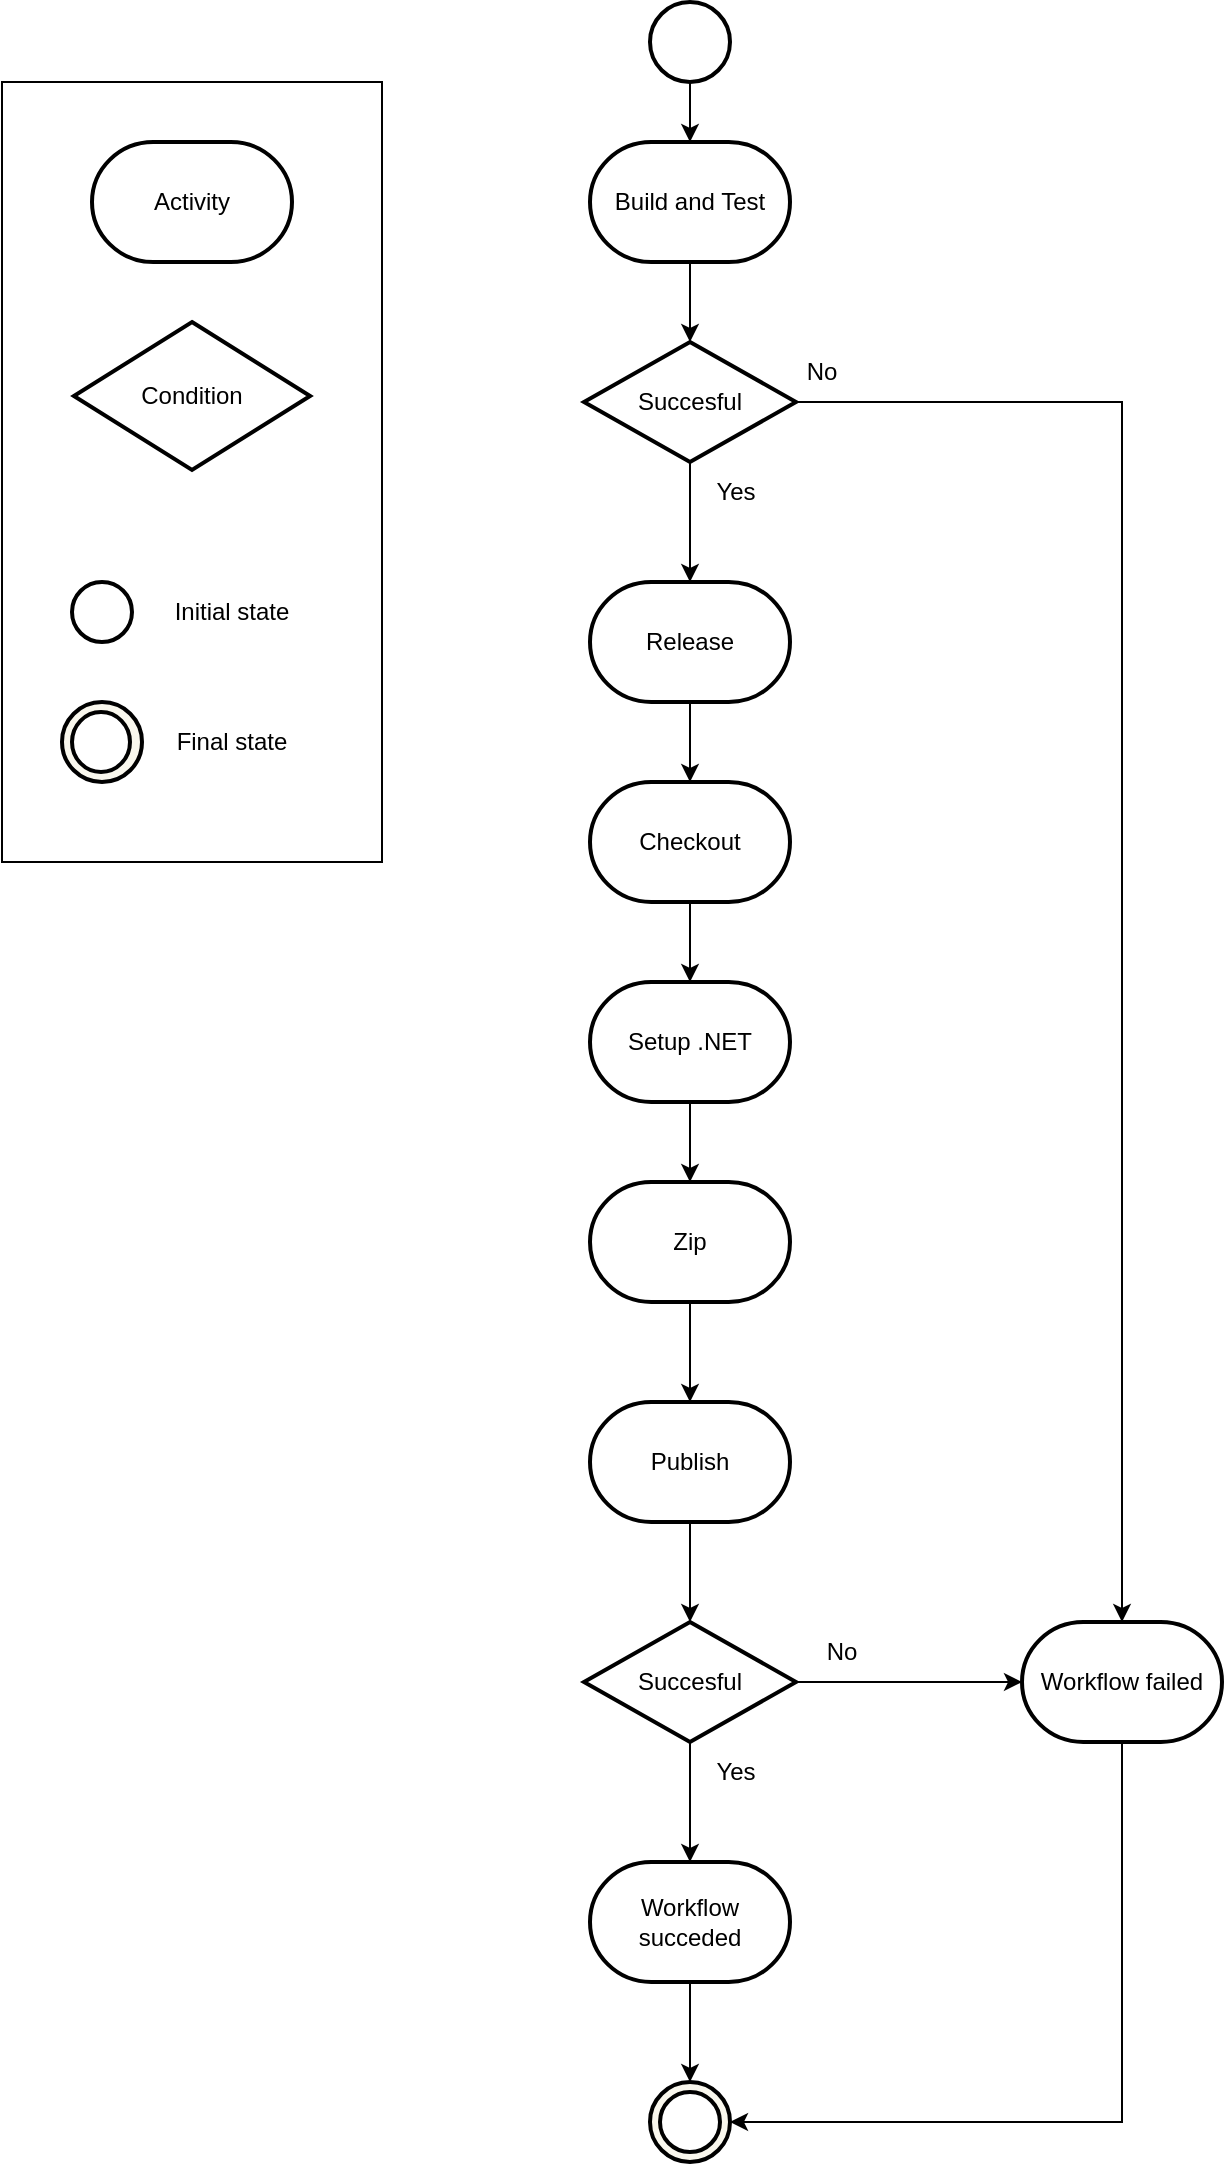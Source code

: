 <mxfile version="22.1.11" type="device">
  <diagram name="Side-1" id="gac7_SbUBjIwrD1Q7xQC">
    <mxGraphModel dx="1194" dy="742" grid="1" gridSize="10" guides="1" tooltips="1" connect="1" arrows="1" fold="1" page="1" pageScale="1" pageWidth="827" pageHeight="1169" math="0" shadow="0">
      <root>
        <mxCell id="0" />
        <mxCell id="1" parent="0" />
        <mxCell id="nFS4yDLmRUOcTEu6goMf-2" value="Build and Test" style="strokeWidth=2;html=1;shape=mxgraph.flowchart.terminator;whiteSpace=wrap;" parent="1" vertex="1">
          <mxGeometry x="364" y="100" width="100" height="60" as="geometry" />
        </mxCell>
        <mxCell id="nFS4yDLmRUOcTEu6goMf-3" style="edgeStyle=orthogonalEdgeStyle;rounded=0;orthogonalLoop=1;jettySize=auto;html=1;entryX=0.5;entryY=0;entryDx=0;entryDy=0;entryPerimeter=0;" parent="1" target="nFS4yDLmRUOcTEu6goMf-2" edge="1">
          <mxGeometry relative="1" as="geometry">
            <mxPoint x="414" y="70" as="sourcePoint" />
          </mxGeometry>
        </mxCell>
        <mxCell id="nFS4yDLmRUOcTEu6goMf-27" value="" style="edgeStyle=orthogonalEdgeStyle;rounded=0;orthogonalLoop=1;jettySize=auto;html=1;" parent="1" source="nFS4yDLmRUOcTEu6goMf-5" target="nFS4yDLmRUOcTEu6goMf-7" edge="1">
          <mxGeometry relative="1" as="geometry" />
        </mxCell>
        <mxCell id="nFS4yDLmRUOcTEu6goMf-37" style="edgeStyle=orthogonalEdgeStyle;rounded=0;orthogonalLoop=1;jettySize=auto;html=1;" parent="1" source="nFS4yDLmRUOcTEu6goMf-5" target="nFS4yDLmRUOcTEu6goMf-25" edge="1">
          <mxGeometry relative="1" as="geometry" />
        </mxCell>
        <mxCell id="nFS4yDLmRUOcTEu6goMf-5" value="Succesful" style="strokeWidth=2;html=1;shape=mxgraph.flowchart.decision;whiteSpace=wrap;" parent="1" vertex="1">
          <mxGeometry x="361" y="200" width="106" height="60" as="geometry" />
        </mxCell>
        <mxCell id="nFS4yDLmRUOcTEu6goMf-6" style="edgeStyle=orthogonalEdgeStyle;rounded=0;orthogonalLoop=1;jettySize=auto;html=1;entryX=0.5;entryY=0;entryDx=0;entryDy=0;entryPerimeter=0;" parent="1" source="nFS4yDLmRUOcTEu6goMf-2" target="nFS4yDLmRUOcTEu6goMf-5" edge="1">
          <mxGeometry relative="1" as="geometry" />
        </mxCell>
        <mxCell id="nFS4yDLmRUOcTEu6goMf-28" value="" style="edgeStyle=orthogonalEdgeStyle;rounded=0;orthogonalLoop=1;jettySize=auto;html=1;" parent="1" source="nFS4yDLmRUOcTEu6goMf-7" target="nFS4yDLmRUOcTEu6goMf-8" edge="1">
          <mxGeometry relative="1" as="geometry" />
        </mxCell>
        <mxCell id="nFS4yDLmRUOcTEu6goMf-7" value="Release" style="strokeWidth=2;html=1;shape=mxgraph.flowchart.terminator;whiteSpace=wrap;" parent="1" vertex="1">
          <mxGeometry x="364" y="320" width="100" height="60" as="geometry" />
        </mxCell>
        <mxCell id="nFS4yDLmRUOcTEu6goMf-29" value="" style="edgeStyle=orthogonalEdgeStyle;rounded=0;orthogonalLoop=1;jettySize=auto;html=1;" parent="1" source="nFS4yDLmRUOcTEu6goMf-8" target="nFS4yDLmRUOcTEu6goMf-9" edge="1">
          <mxGeometry relative="1" as="geometry" />
        </mxCell>
        <mxCell id="nFS4yDLmRUOcTEu6goMf-8" value="Checkout" style="strokeWidth=2;html=1;shape=mxgraph.flowchart.terminator;whiteSpace=wrap;" parent="1" vertex="1">
          <mxGeometry x="364" y="420" width="100" height="60" as="geometry" />
        </mxCell>
        <mxCell id="nFS4yDLmRUOcTEu6goMf-30" value="" style="edgeStyle=orthogonalEdgeStyle;rounded=0;orthogonalLoop=1;jettySize=auto;html=1;" parent="1" source="nFS4yDLmRUOcTEu6goMf-9" target="nFS4yDLmRUOcTEu6goMf-10" edge="1">
          <mxGeometry relative="1" as="geometry" />
        </mxCell>
        <mxCell id="nFS4yDLmRUOcTEu6goMf-9" value="Setup .NET" style="strokeWidth=2;html=1;shape=mxgraph.flowchart.terminator;whiteSpace=wrap;" parent="1" vertex="1">
          <mxGeometry x="364" y="520" width="100" height="60" as="geometry" />
        </mxCell>
        <mxCell id="nFS4yDLmRUOcTEu6goMf-31" value="" style="edgeStyle=orthogonalEdgeStyle;rounded=0;orthogonalLoop=1;jettySize=auto;html=1;" parent="1" source="nFS4yDLmRUOcTEu6goMf-10" target="nFS4yDLmRUOcTEu6goMf-11" edge="1">
          <mxGeometry relative="1" as="geometry" />
        </mxCell>
        <mxCell id="nFS4yDLmRUOcTEu6goMf-10" value="Zip" style="strokeWidth=2;html=1;shape=mxgraph.flowchart.terminator;whiteSpace=wrap;" parent="1" vertex="1">
          <mxGeometry x="364" y="620" width="100" height="60" as="geometry" />
        </mxCell>
        <mxCell id="nFS4yDLmRUOcTEu6goMf-33" value="" style="edgeStyle=orthogonalEdgeStyle;rounded=0;orthogonalLoop=1;jettySize=auto;html=1;" parent="1" source="nFS4yDLmRUOcTEu6goMf-11" target="nFS4yDLmRUOcTEu6goMf-32" edge="1">
          <mxGeometry relative="1" as="geometry" />
        </mxCell>
        <mxCell id="nFS4yDLmRUOcTEu6goMf-11" value="Publish" style="strokeWidth=2;html=1;shape=mxgraph.flowchart.terminator;whiteSpace=wrap;" parent="1" vertex="1">
          <mxGeometry x="364" y="730" width="100" height="60" as="geometry" />
        </mxCell>
        <mxCell id="nFS4yDLmRUOcTEu6goMf-25" value="Workflow failed" style="strokeWidth=2;html=1;shape=mxgraph.flowchart.terminator;whiteSpace=wrap;" parent="1" vertex="1">
          <mxGeometry x="580" y="840" width="100" height="60" as="geometry" />
        </mxCell>
        <mxCell id="nFS4yDLmRUOcTEu6goMf-43" value="" style="edgeStyle=orthogonalEdgeStyle;rounded=0;orthogonalLoop=1;jettySize=auto;html=1;entryX=0.5;entryY=0;entryDx=0;entryDy=0;entryPerimeter=0;" parent="1" source="nFS4yDLmRUOcTEu6goMf-26" target="nFS4yDLmRUOcTEu6goMf-41" edge="1">
          <mxGeometry relative="1" as="geometry" />
        </mxCell>
        <mxCell id="nFS4yDLmRUOcTEu6goMf-26" value="Workflow succeded" style="strokeWidth=2;html=1;shape=mxgraph.flowchart.terminator;whiteSpace=wrap;" parent="1" vertex="1">
          <mxGeometry x="364" y="960" width="100" height="60" as="geometry" />
        </mxCell>
        <mxCell id="nFS4yDLmRUOcTEu6goMf-34" value="" style="edgeStyle=orthogonalEdgeStyle;rounded=0;orthogonalLoop=1;jettySize=auto;html=1;" parent="1" source="nFS4yDLmRUOcTEu6goMf-32" target="nFS4yDLmRUOcTEu6goMf-26" edge="1">
          <mxGeometry relative="1" as="geometry" />
        </mxCell>
        <mxCell id="nFS4yDLmRUOcTEu6goMf-35" value="" style="edgeStyle=orthogonalEdgeStyle;rounded=0;orthogonalLoop=1;jettySize=auto;html=1;" parent="1" source="nFS4yDLmRUOcTEu6goMf-32" target="nFS4yDLmRUOcTEu6goMf-25" edge="1">
          <mxGeometry relative="1" as="geometry" />
        </mxCell>
        <mxCell id="nFS4yDLmRUOcTEu6goMf-32" value="Succesful" style="strokeWidth=2;html=1;shape=mxgraph.flowchart.decision;whiteSpace=wrap;" parent="1" vertex="1">
          <mxGeometry x="361" y="840" width="106" height="60" as="geometry" />
        </mxCell>
        <mxCell id="nFS4yDLmRUOcTEu6goMf-40" value="" style="strokeWidth=2;html=1;shape=mxgraph.flowchart.start_2;whiteSpace=wrap;" parent="1" vertex="1">
          <mxGeometry x="394" y="30" width="40" height="40" as="geometry" />
        </mxCell>
        <mxCell id="nFS4yDLmRUOcTEu6goMf-41" value="" style="strokeWidth=2;html=1;shape=mxgraph.flowchart.start_2;whiteSpace=wrap;fillColor=#f9f7ed;strokeColor=#000000;" parent="1" vertex="1">
          <mxGeometry x="394" y="1070" width="40" height="40" as="geometry" />
        </mxCell>
        <mxCell id="nFS4yDLmRUOcTEu6goMf-42" value="" style="strokeWidth=2;html=1;shape=mxgraph.flowchart.start_2;whiteSpace=wrap;" parent="1" vertex="1">
          <mxGeometry x="399" y="1075" width="30" height="30" as="geometry" />
        </mxCell>
        <mxCell id="nFS4yDLmRUOcTEu6goMf-44" style="edgeStyle=orthogonalEdgeStyle;rounded=0;orthogonalLoop=1;jettySize=auto;html=1;entryX=1;entryY=0.5;entryDx=0;entryDy=0;entryPerimeter=0;exitX=0.5;exitY=1;exitDx=0;exitDy=0;exitPerimeter=0;" parent="1" source="nFS4yDLmRUOcTEu6goMf-25" target="nFS4yDLmRUOcTEu6goMf-41" edge="1">
          <mxGeometry relative="1" as="geometry" />
        </mxCell>
        <mxCell id="uWuAhqtrUh-FRUrdKTRr-1" value="Yes" style="text;html=1;strokeColor=none;fillColor=none;align=center;verticalAlign=middle;whiteSpace=wrap;rounded=0;" vertex="1" parent="1">
          <mxGeometry x="407" y="260" width="60" height="30" as="geometry" />
        </mxCell>
        <mxCell id="uWuAhqtrUh-FRUrdKTRr-2" value="Yes" style="text;html=1;strokeColor=none;fillColor=none;align=center;verticalAlign=middle;whiteSpace=wrap;rounded=0;" vertex="1" parent="1">
          <mxGeometry x="407" y="900" width="60" height="30" as="geometry" />
        </mxCell>
        <mxCell id="uWuAhqtrUh-FRUrdKTRr-3" value="No" style="text;html=1;strokeColor=none;fillColor=none;align=center;verticalAlign=middle;whiteSpace=wrap;rounded=0;" vertex="1" parent="1">
          <mxGeometry x="450" y="200" width="60" height="30" as="geometry" />
        </mxCell>
        <mxCell id="uWuAhqtrUh-FRUrdKTRr-5" value="No" style="text;html=1;strokeColor=none;fillColor=none;align=center;verticalAlign=middle;whiteSpace=wrap;rounded=0;" vertex="1" parent="1">
          <mxGeometry x="460" y="840" width="60" height="30" as="geometry" />
        </mxCell>
        <mxCell id="uWuAhqtrUh-FRUrdKTRr-6" value="" style="rounded=0;whiteSpace=wrap;html=1;fillColor=none;" vertex="1" parent="1">
          <mxGeometry x="70" y="70" width="190" height="390" as="geometry" />
        </mxCell>
        <mxCell id="uWuAhqtrUh-FRUrdKTRr-7" value="Condition" style="strokeWidth=2;html=1;shape=mxgraph.flowchart.decision;whiteSpace=wrap;" vertex="1" parent="1">
          <mxGeometry x="105.94" y="190" width="118.12" height="74" as="geometry" />
        </mxCell>
        <mxCell id="uWuAhqtrUh-FRUrdKTRr-8" value="" style="strokeWidth=2;html=1;shape=mxgraph.flowchart.start_2;whiteSpace=wrap;" vertex="1" parent="1">
          <mxGeometry x="105" y="320" width="30" height="30" as="geometry" />
        </mxCell>
        <mxCell id="uWuAhqtrUh-FRUrdKTRr-9" value="Initial state" style="text;html=1;strokeColor=none;fillColor=none;align=center;verticalAlign=middle;whiteSpace=wrap;rounded=0;" vertex="1" parent="1">
          <mxGeometry x="155" y="320" width="60" height="30" as="geometry" />
        </mxCell>
        <mxCell id="uWuAhqtrUh-FRUrdKTRr-10" value="Final state" style="text;html=1;strokeColor=none;fillColor=none;align=center;verticalAlign=middle;whiteSpace=wrap;rounded=0;" vertex="1" parent="1">
          <mxGeometry x="155" y="385" width="60" height="30" as="geometry" />
        </mxCell>
        <mxCell id="uWuAhqtrUh-FRUrdKTRr-11" value="Activity" style="strokeWidth=2;html=1;shape=mxgraph.flowchart.terminator;whiteSpace=wrap;" vertex="1" parent="1">
          <mxGeometry x="115" y="100" width="100" height="60" as="geometry" />
        </mxCell>
        <mxCell id="uWuAhqtrUh-FRUrdKTRr-12" value="" style="strokeWidth=2;html=1;shape=mxgraph.flowchart.start_2;whiteSpace=wrap;fillColor=#f9f7ed;strokeColor=#000000;" vertex="1" parent="1">
          <mxGeometry x="100" y="380" width="40" height="40" as="geometry" />
        </mxCell>
        <mxCell id="uWuAhqtrUh-FRUrdKTRr-13" value="" style="strokeWidth=2;html=1;shape=mxgraph.flowchart.start_2;whiteSpace=wrap;" vertex="1" parent="1">
          <mxGeometry x="105" y="385" width="29" height="30" as="geometry" />
        </mxCell>
      </root>
    </mxGraphModel>
  </diagram>
</mxfile>
